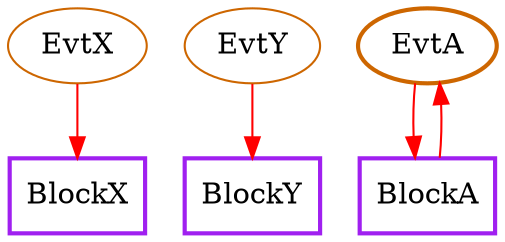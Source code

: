 digraph "remove4-0" {
  BlockX [type=block cpu=0 tperiod=100000000 pattern=X patexit=1 style=filled color=purple fillcolor=white penwidth=2 shape=rectangle]
  EvtX [type=tmsg fid=1 cpu=0 par=1023 patentry=1 pattern=X toffs=0 id="0x1000000000000000" style=filled color=darkorange3 fillcolor=white shape=oval]
  EvtX -> BlockX [type=defdst color=red]
  BlockY [type=block cpu=3 tperiod=100000000 pattern=Y patexit=1 style=filled color=purple fillcolor=white penwidth=2 shape=rectangle]
  EvtY [type=tmsg fid=1 cpu=3 par=4095 patentry=1 pattern=Y toffs=0 id="0x1000000000000000" style=filled color=darkorange3 fillcolor=white shape=oval]
  EvtY -> BlockY [type=defdst color=red]
  node [cpu=1 pattern=A tperiod=100000000 toffs=0 fid=1 gid=5 sid=2 bpid=8 style=filled color=black fillcolor=white penwidth=2 shape=oval]
  EvtA [type=tmsg patentry=1 evtno=0 par=1 id="0x1005000000200200" color=darkorange3]
  BlockA [type=block patexit=1 qlo=1 shape=rectangle color=purple]
  edge [type=defdst color=red]
  EvtA -> BlockA -> EvtA
}
